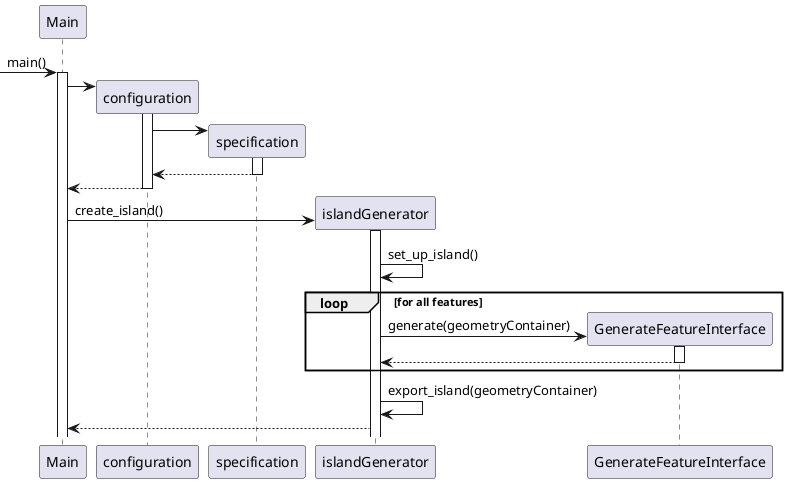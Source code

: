 @startuml

participant Main

-> Main : main()
activate Main

create configuration
Main -> configuration
activate configuration

create specification
configuration -> specification
activate specification

specification --> configuration
deactivate specification

configuration --> Main
deactivate configuration

create islandGenerator
Main -> islandGenerator : create_island()
activate islandGenerator

islandGenerator -> islandGenerator : set_up_island()

create GenerateFeatureInterface


loop for all features
    islandGenerator -> GenerateFeatureInterface : generate(geometryContainer)
    activate GenerateFeatureInterface
    GenerateFeatureInterface --> islandGenerator
    deactivate GenerateFeatureInterface
end
deactivate GenerateFeatureInterface

islandGenerator -> islandGenerator: export_island(geometryContainer)

islandGenerator --> Main

@enduml
